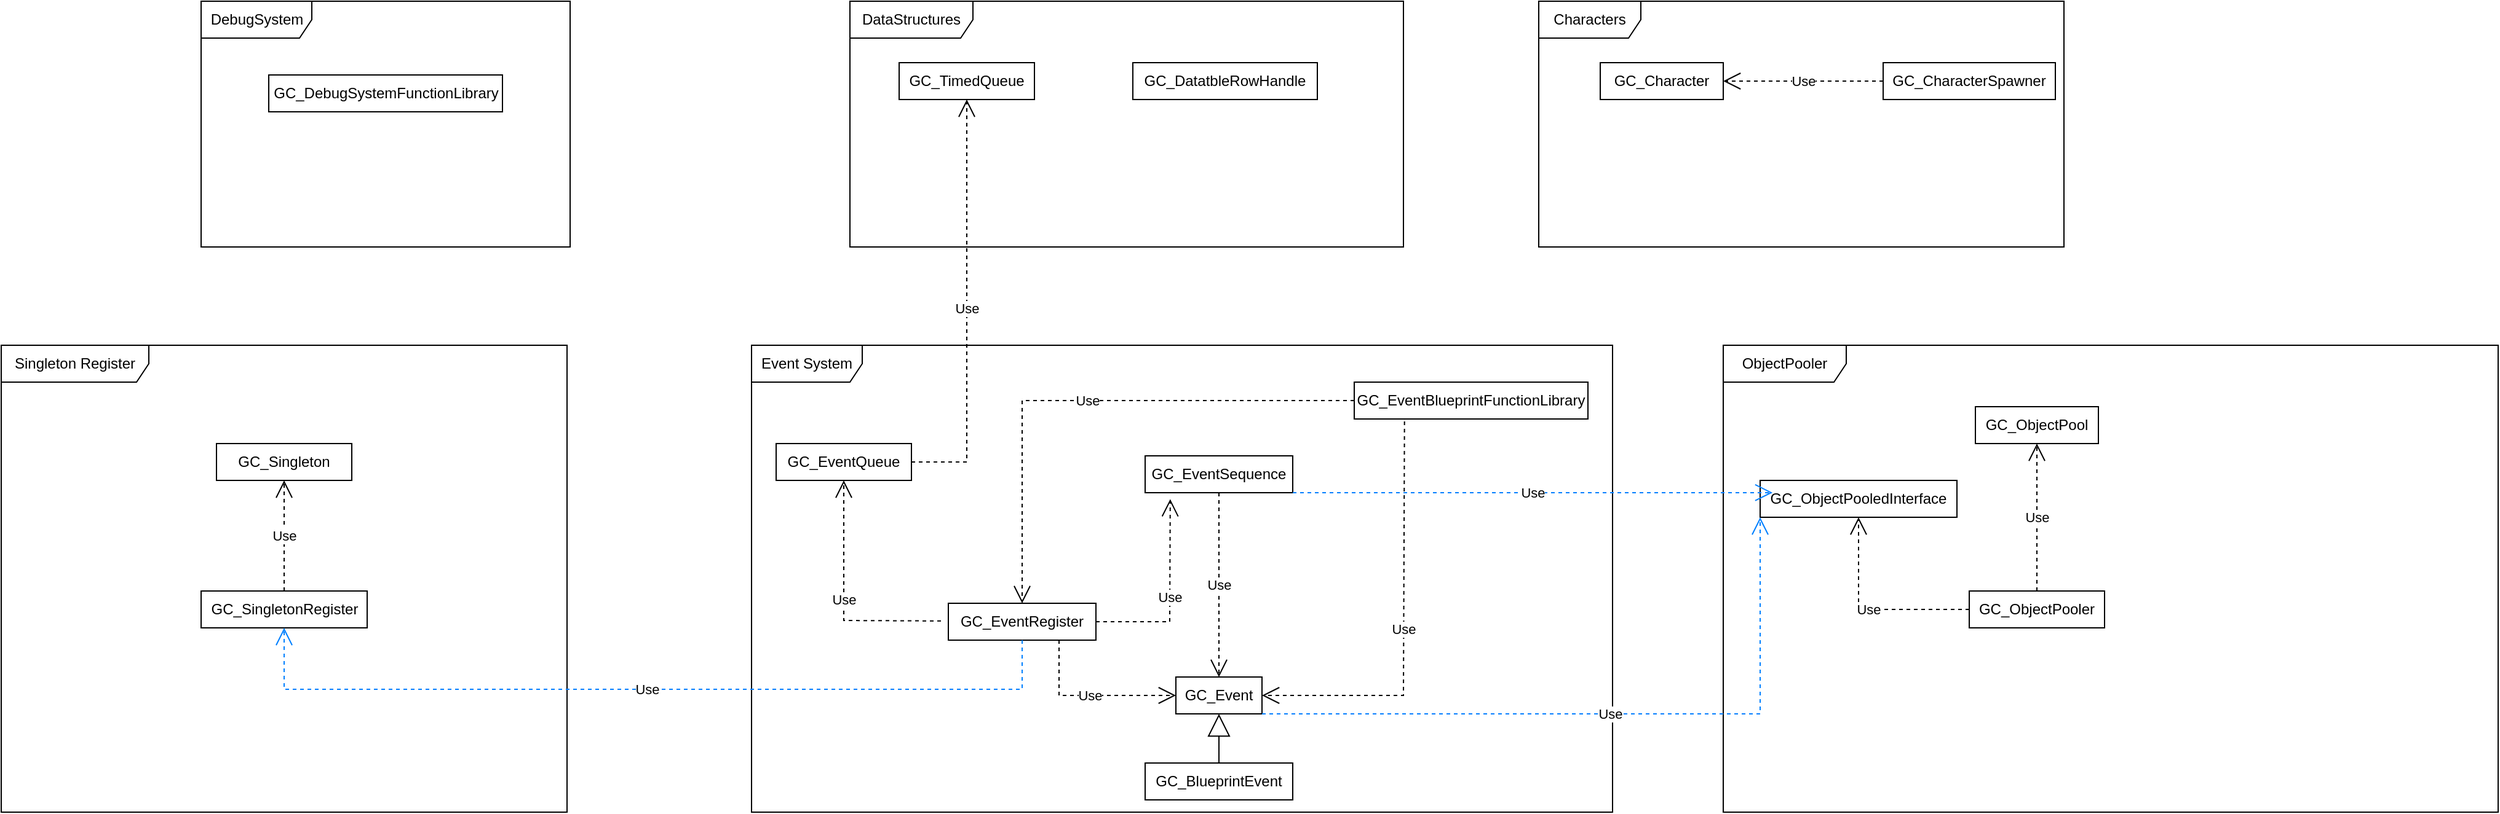 <mxfile version="21.6.9" type="device">
  <diagram name="Página-1" id="g7cbuXxRU33oNe6MKIB-">
    <mxGraphModel dx="1740" dy="1668" grid="1" gridSize="10" guides="1" tooltips="1" connect="1" arrows="1" fold="1" page="1" pageScale="1" pageWidth="827" pageHeight="1169" math="0" shadow="0">
      <root>
        <mxCell id="0" />
        <mxCell id="1" parent="0" />
        <mxCell id="WCYZhdVdnLGvjtN9C5N5-1" value="Event System" style="shape=umlFrame;whiteSpace=wrap;html=1;pointerEvents=0;width=90;height=30;" parent="1" vertex="1">
          <mxGeometry x="60" y="180" width="700" height="380" as="geometry" />
        </mxCell>
        <mxCell id="WCYZhdVdnLGvjtN9C5N5-2" value="GC_Event" style="html=1;whiteSpace=wrap;" parent="1" vertex="1">
          <mxGeometry x="405" y="450" width="70" height="30" as="geometry" />
        </mxCell>
        <mxCell id="WCYZhdVdnLGvjtN9C5N5-3" value="GC_BlueprintEvent" style="html=1;whiteSpace=wrap;" parent="1" vertex="1">
          <mxGeometry x="380" y="520" width="120" height="30" as="geometry" />
        </mxCell>
        <mxCell id="WCYZhdVdnLGvjtN9C5N5-4" value="" style="endArrow=block;endSize=16;endFill=0;html=1;rounded=0;entryX=0.5;entryY=1;entryDx=0;entryDy=0;exitX=0.5;exitY=0;exitDx=0;exitDy=0;" parent="1" source="WCYZhdVdnLGvjtN9C5N5-3" target="WCYZhdVdnLGvjtN9C5N5-2" edge="1">
          <mxGeometry width="160" relative="1" as="geometry">
            <mxPoint x="245" y="610" as="sourcePoint" />
            <mxPoint x="405" y="610" as="targetPoint" />
          </mxGeometry>
        </mxCell>
        <mxCell id="WCYZhdVdnLGvjtN9C5N5-6" value="GC_EventBlueprintFunctionLibrary" style="html=1;whiteSpace=wrap;" parent="1" vertex="1">
          <mxGeometry x="550" y="210" width="190" height="30" as="geometry" />
        </mxCell>
        <mxCell id="WCYZhdVdnLGvjtN9C5N5-7" value="Use" style="endArrow=open;endSize=12;dashed=1;html=1;rounded=0;exitX=0.215;exitY=1.067;exitDx=0;exitDy=0;entryX=1;entryY=0.5;entryDx=0;entryDy=0;exitPerimeter=0;" parent="1" source="WCYZhdVdnLGvjtN9C5N5-6" target="WCYZhdVdnLGvjtN9C5N5-2" edge="1">
          <mxGeometry width="160" relative="1" as="geometry">
            <mxPoint x="360" y="150" as="sourcePoint" />
            <mxPoint x="520" y="150" as="targetPoint" />
            <Array as="points">
              <mxPoint x="590" y="465" />
            </Array>
          </mxGeometry>
        </mxCell>
        <mxCell id="WCYZhdVdnLGvjtN9C5N5-9" value="GC_EventQueue" style="html=1;whiteSpace=wrap;" parent="1" vertex="1">
          <mxGeometry x="80" y="260" width="110" height="30" as="geometry" />
        </mxCell>
        <mxCell id="WCYZhdVdnLGvjtN9C5N5-10" value="GC_EventRegister" style="html=1;whiteSpace=wrap;" parent="1" vertex="1">
          <mxGeometry x="220" y="390" width="120" height="30" as="geometry" />
        </mxCell>
        <mxCell id="WCYZhdVdnLGvjtN9C5N5-11" value="Use" style="endArrow=open;endSize=12;dashed=1;html=1;rounded=0;exitX=-0.05;exitY=0.48;exitDx=0;exitDy=0;entryX=0.5;entryY=1;entryDx=0;entryDy=0;exitPerimeter=0;" parent="1" source="WCYZhdVdnLGvjtN9C5N5-10" target="WCYZhdVdnLGvjtN9C5N5-9" edge="1">
          <mxGeometry width="160" relative="1" as="geometry">
            <mxPoint x="230" y="280" as="sourcePoint" />
            <mxPoint x="390" y="280" as="targetPoint" />
            <Array as="points">
              <mxPoint x="135" y="404" />
            </Array>
          </mxGeometry>
        </mxCell>
        <mxCell id="WCYZhdVdnLGvjtN9C5N5-12" value="Use" style="endArrow=open;endSize=12;dashed=1;html=1;rounded=0;entryX=0.5;entryY=0;entryDx=0;entryDy=0;exitX=0;exitY=0.5;exitDx=0;exitDy=0;" parent="1" source="WCYZhdVdnLGvjtN9C5N5-6" target="WCYZhdVdnLGvjtN9C5N5-10" edge="1">
          <mxGeometry width="160" relative="1" as="geometry">
            <mxPoint x="220" y="210" as="sourcePoint" />
            <mxPoint x="380" y="210" as="targetPoint" />
            <Array as="points">
              <mxPoint x="280" y="225" />
            </Array>
          </mxGeometry>
        </mxCell>
        <mxCell id="WCYZhdVdnLGvjtN9C5N5-13" value="GC_EventSequence" style="html=1;whiteSpace=wrap;" parent="1" vertex="1">
          <mxGeometry x="380" y="270" width="120" height="30" as="geometry" />
        </mxCell>
        <mxCell id="WCYZhdVdnLGvjtN9C5N5-14" value="Use" style="endArrow=open;endSize=12;dashed=1;html=1;rounded=0;entryX=0;entryY=0.5;entryDx=0;entryDy=0;exitX=0.75;exitY=1;exitDx=0;exitDy=0;" parent="1" source="WCYZhdVdnLGvjtN9C5N5-10" target="WCYZhdVdnLGvjtN9C5N5-2" edge="1">
          <mxGeometry width="160" relative="1" as="geometry">
            <mxPoint x="340" y="380" as="sourcePoint" />
            <mxPoint x="500" y="380" as="targetPoint" />
            <Array as="points">
              <mxPoint x="310" y="465" />
            </Array>
          </mxGeometry>
        </mxCell>
        <mxCell id="WCYZhdVdnLGvjtN9C5N5-15" value="Use" style="endArrow=open;endSize=12;dashed=1;html=1;rounded=0;exitX=1;exitY=0.5;exitDx=0;exitDy=0;entryX=0.17;entryY=1.173;entryDx=0;entryDy=0;entryPerimeter=0;" parent="1" source="WCYZhdVdnLGvjtN9C5N5-10" target="WCYZhdVdnLGvjtN9C5N5-13" edge="1">
          <mxGeometry width="160" relative="1" as="geometry">
            <mxPoint x="390" y="400" as="sourcePoint" />
            <mxPoint x="550" y="400" as="targetPoint" />
            <Array as="points">
              <mxPoint x="400" y="405" />
            </Array>
          </mxGeometry>
        </mxCell>
        <mxCell id="WCYZhdVdnLGvjtN9C5N5-16" value="Use" style="endArrow=open;endSize=12;dashed=1;html=1;rounded=0;exitX=0.5;exitY=1;exitDx=0;exitDy=0;entryX=0.5;entryY=0;entryDx=0;entryDy=0;" parent="1" source="WCYZhdVdnLGvjtN9C5N5-13" target="WCYZhdVdnLGvjtN9C5N5-2" edge="1">
          <mxGeometry width="160" relative="1" as="geometry">
            <mxPoint x="460" y="350" as="sourcePoint" />
            <mxPoint x="620" y="350" as="targetPoint" />
          </mxGeometry>
        </mxCell>
        <mxCell id="WCYZhdVdnLGvjtN9C5N5-17" value="DataStructures" style="shape=umlFrame;whiteSpace=wrap;html=1;pointerEvents=0;width=100;height=30;" parent="1" vertex="1">
          <mxGeometry x="140" y="-100" width="450" height="200" as="geometry" />
        </mxCell>
        <mxCell id="WCYZhdVdnLGvjtN9C5N5-18" value="GC_TimedQueue" style="html=1;whiteSpace=wrap;" parent="1" vertex="1">
          <mxGeometry x="180" y="-50" width="110" height="30" as="geometry" />
        </mxCell>
        <mxCell id="WCYZhdVdnLGvjtN9C5N5-19" value="Use" style="endArrow=open;endSize=12;dashed=1;html=1;rounded=0;entryX=0.5;entryY=1;entryDx=0;entryDy=0;exitX=1;exitY=0.5;exitDx=0;exitDy=0;" parent="1" source="WCYZhdVdnLGvjtN9C5N5-9" target="WCYZhdVdnLGvjtN9C5N5-18" edge="1">
          <mxGeometry width="160" relative="1" as="geometry">
            <mxPoint x="180" y="40" as="sourcePoint" />
            <mxPoint x="340" y="40" as="targetPoint" />
            <Array as="points">
              <mxPoint x="235" y="275" />
            </Array>
          </mxGeometry>
        </mxCell>
        <mxCell id="WCYZhdVdnLGvjtN9C5N5-20" value="ObjectPooler" style="shape=umlFrame;whiteSpace=wrap;html=1;pointerEvents=0;width=100;height=30;" parent="1" vertex="1">
          <mxGeometry x="850" y="180" width="630" height="380" as="geometry" />
        </mxCell>
        <mxCell id="WCYZhdVdnLGvjtN9C5N5-21" value="GC_ObjectPool" style="html=1;whiteSpace=wrap;" parent="1" vertex="1">
          <mxGeometry x="1055" y="230" width="100" height="30" as="geometry" />
        </mxCell>
        <mxCell id="WCYZhdVdnLGvjtN9C5N5-22" value="GC_ObjectPooler" style="html=1;whiteSpace=wrap;" parent="1" vertex="1">
          <mxGeometry x="1050" y="380" width="110" height="30" as="geometry" />
        </mxCell>
        <mxCell id="WCYZhdVdnLGvjtN9C5N5-23" value="Use" style="endArrow=open;endSize=12;dashed=1;html=1;rounded=0;exitX=0.5;exitY=0;exitDx=0;exitDy=0;entryX=0.5;entryY=1;entryDx=0;entryDy=0;" parent="1" source="WCYZhdVdnLGvjtN9C5N5-22" target="WCYZhdVdnLGvjtN9C5N5-21" edge="1">
          <mxGeometry width="160" relative="1" as="geometry">
            <mxPoint x="1050" y="370" as="sourcePoint" />
            <mxPoint x="1210" y="370" as="targetPoint" />
          </mxGeometry>
        </mxCell>
        <mxCell id="WCYZhdVdnLGvjtN9C5N5-24" value="GC_ObjectPooledInterface" style="html=1;whiteSpace=wrap;" parent="1" vertex="1">
          <mxGeometry x="880" y="290" width="160" height="30" as="geometry" />
        </mxCell>
        <mxCell id="WCYZhdVdnLGvjtN9C5N5-25" value="Use" style="endArrow=open;endSize=12;dashed=1;html=1;rounded=0;exitX=0;exitY=0.5;exitDx=0;exitDy=0;entryX=0.5;entryY=1;entryDx=0;entryDy=0;" parent="1" source="WCYZhdVdnLGvjtN9C5N5-22" target="WCYZhdVdnLGvjtN9C5N5-24" edge="1">
          <mxGeometry width="160" relative="1" as="geometry">
            <mxPoint x="1090" y="380" as="sourcePoint" />
            <mxPoint x="1250" y="380" as="targetPoint" />
            <Array as="points">
              <mxPoint x="960" y="395" />
            </Array>
          </mxGeometry>
        </mxCell>
        <mxCell id="WCYZhdVdnLGvjtN9C5N5-26" value="Use" style="endArrow=open;endSize=12;dashed=1;html=1;rounded=0;exitX=1;exitY=1;exitDx=0;exitDy=0;entryX=0;entryY=1;entryDx=0;entryDy=0;fillColor=#f8cecc;strokeColor=#007FFF;" parent="1" source="WCYZhdVdnLGvjtN9C5N5-2" target="WCYZhdVdnLGvjtN9C5N5-24" edge="1">
          <mxGeometry width="160" relative="1" as="geometry">
            <mxPoint x="570" y="510" as="sourcePoint" />
            <mxPoint x="730" y="510" as="targetPoint" />
            <Array as="points">
              <mxPoint x="880" y="480" />
            </Array>
          </mxGeometry>
        </mxCell>
        <mxCell id="WCYZhdVdnLGvjtN9C5N5-27" value="Use" style="endArrow=open;endSize=12;dashed=1;html=1;rounded=0;exitX=1;exitY=1;exitDx=0;exitDy=0;entryX=0.063;entryY=0.333;entryDx=0;entryDy=0;entryPerimeter=0;strokeColor=#007FFF;" parent="1" source="WCYZhdVdnLGvjtN9C5N5-13" target="WCYZhdVdnLGvjtN9C5N5-24" edge="1">
          <mxGeometry width="160" relative="1" as="geometry">
            <mxPoint x="670" y="320" as="sourcePoint" />
            <mxPoint x="830" y="320" as="targetPoint" />
          </mxGeometry>
        </mxCell>
        <mxCell id="WCYZhdVdnLGvjtN9C5N5-28" value="Singleton Register" style="shape=umlFrame;whiteSpace=wrap;html=1;pointerEvents=0;width=120;height=30;" parent="1" vertex="1">
          <mxGeometry x="-550" y="180" width="460" height="380" as="geometry" />
        </mxCell>
        <mxCell id="WCYZhdVdnLGvjtN9C5N5-29" value="GC_Singleton" style="html=1;whiteSpace=wrap;" parent="1" vertex="1">
          <mxGeometry x="-375" y="260" width="110" height="30" as="geometry" />
        </mxCell>
        <mxCell id="WCYZhdVdnLGvjtN9C5N5-30" value="GC_SingletonRegister" style="html=1;whiteSpace=wrap;" parent="1" vertex="1">
          <mxGeometry x="-387.5" y="380" width="135" height="30" as="geometry" />
        </mxCell>
        <mxCell id="WCYZhdVdnLGvjtN9C5N5-31" value="Use" style="endArrow=open;endSize=12;dashed=1;html=1;rounded=0;exitX=0.5;exitY=0;exitDx=0;exitDy=0;entryX=0.5;entryY=1;entryDx=0;entryDy=0;" parent="1" source="WCYZhdVdnLGvjtN9C5N5-30" target="WCYZhdVdnLGvjtN9C5N5-29" edge="1">
          <mxGeometry width="160" relative="1" as="geometry">
            <mxPoint x="-310" y="350" as="sourcePoint" />
            <mxPoint x="-150" y="350" as="targetPoint" />
          </mxGeometry>
        </mxCell>
        <mxCell id="WCYZhdVdnLGvjtN9C5N5-32" value="Use" style="endArrow=open;endSize=12;dashed=1;html=1;rounded=0;entryX=0.5;entryY=1;entryDx=0;entryDy=0;exitX=0.5;exitY=1;exitDx=0;exitDy=0;strokeColor=#007FFF;" parent="1" source="WCYZhdVdnLGvjtN9C5N5-10" target="WCYZhdVdnLGvjtN9C5N5-30" edge="1">
          <mxGeometry width="160" relative="1" as="geometry">
            <mxPoint x="110" y="520" as="sourcePoint" />
            <mxPoint x="270" y="520" as="targetPoint" />
            <Array as="points">
              <mxPoint x="280" y="460" />
              <mxPoint x="-320" y="460" />
            </Array>
          </mxGeometry>
        </mxCell>
        <mxCell id="d5Wkx_YgefikBvWtRwWE-1" value="GC_DatatbleRowHandle" style="html=1;whiteSpace=wrap;" parent="1" vertex="1">
          <mxGeometry x="370" y="-50" width="150" height="30" as="geometry" />
        </mxCell>
        <mxCell id="fPHVSPuSPjqdIYqlogWu-1" value="DebugSystem" style="shape=umlFrame;whiteSpace=wrap;html=1;pointerEvents=0;width=90;height=30;" parent="1" vertex="1">
          <mxGeometry x="-387.5" y="-100" width="300" height="200" as="geometry" />
        </mxCell>
        <mxCell id="fPHVSPuSPjqdIYqlogWu-2" value="GC_DebugSystemFunctionLibrary" style="html=1;whiteSpace=wrap;" parent="1" vertex="1">
          <mxGeometry x="-332.5" y="-40" width="190" height="30" as="geometry" />
        </mxCell>
        <mxCell id="c-5GLNwIzptzwHOEEWO8-1" value="Characters" style="shape=umlFrame;whiteSpace=wrap;html=1;pointerEvents=0;width=83;height=30;" vertex="1" parent="1">
          <mxGeometry x="700" y="-100" width="427" height="200" as="geometry" />
        </mxCell>
        <mxCell id="c-5GLNwIzptzwHOEEWO8-2" value="GC_Character" style="html=1;whiteSpace=wrap;" vertex="1" parent="1">
          <mxGeometry x="750" y="-50" width="100" height="30" as="geometry" />
        </mxCell>
        <mxCell id="c-5GLNwIzptzwHOEEWO8-3" value="GC_CharacterSpawner" style="html=1;whiteSpace=wrap;" vertex="1" parent="1">
          <mxGeometry x="980" y="-50" width="140" height="30" as="geometry" />
        </mxCell>
        <mxCell id="c-5GLNwIzptzwHOEEWO8-4" value="Use" style="endArrow=open;endSize=12;dashed=1;html=1;rounded=0;entryX=1;entryY=0.5;entryDx=0;entryDy=0;" edge="1" parent="1" source="c-5GLNwIzptzwHOEEWO8-3" target="c-5GLNwIzptzwHOEEWO8-2">
          <mxGeometry width="160" relative="1" as="geometry">
            <mxPoint x="920" y="30" as="sourcePoint" />
            <mxPoint x="1080" y="30" as="targetPoint" />
          </mxGeometry>
        </mxCell>
      </root>
    </mxGraphModel>
  </diagram>
</mxfile>

